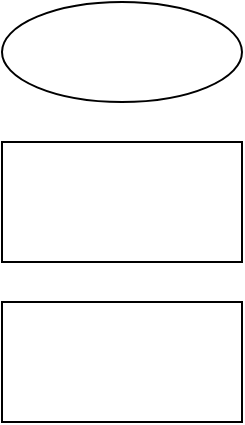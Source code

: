 <mxfile version="14.7.7" type="github">
  <diagram id="39zEu6rrhyOQgGdY-rzn" name="Page-1">
    <mxGraphModel dx="782" dy="478" grid="1" gridSize="10" guides="1" tooltips="1" connect="1" arrows="1" fold="1" page="1" pageScale="1" pageWidth="827" pageHeight="1169" math="0" shadow="0">
      <root>
        <mxCell id="0" />
        <mxCell id="1" parent="0" />
        <mxCell id="7_FQDSdTPeCyxvK5ZV0X-1" value="" style="ellipse;whiteSpace=wrap;html=1;" vertex="1" parent="1">
          <mxGeometry x="220" y="50" width="120" height="50" as="geometry" />
        </mxCell>
        <mxCell id="7_FQDSdTPeCyxvK5ZV0X-2" value="" style="rounded=0;whiteSpace=wrap;html=1;" vertex="1" parent="1">
          <mxGeometry x="220" y="120" width="120" height="60" as="geometry" />
        </mxCell>
        <mxCell id="7_FQDSdTPeCyxvK5ZV0X-3" value="" style="rounded=0;whiteSpace=wrap;html=1;" vertex="1" parent="1">
          <mxGeometry x="220" y="200" width="120" height="60" as="geometry" />
        </mxCell>
      </root>
    </mxGraphModel>
  </diagram>
</mxfile>
